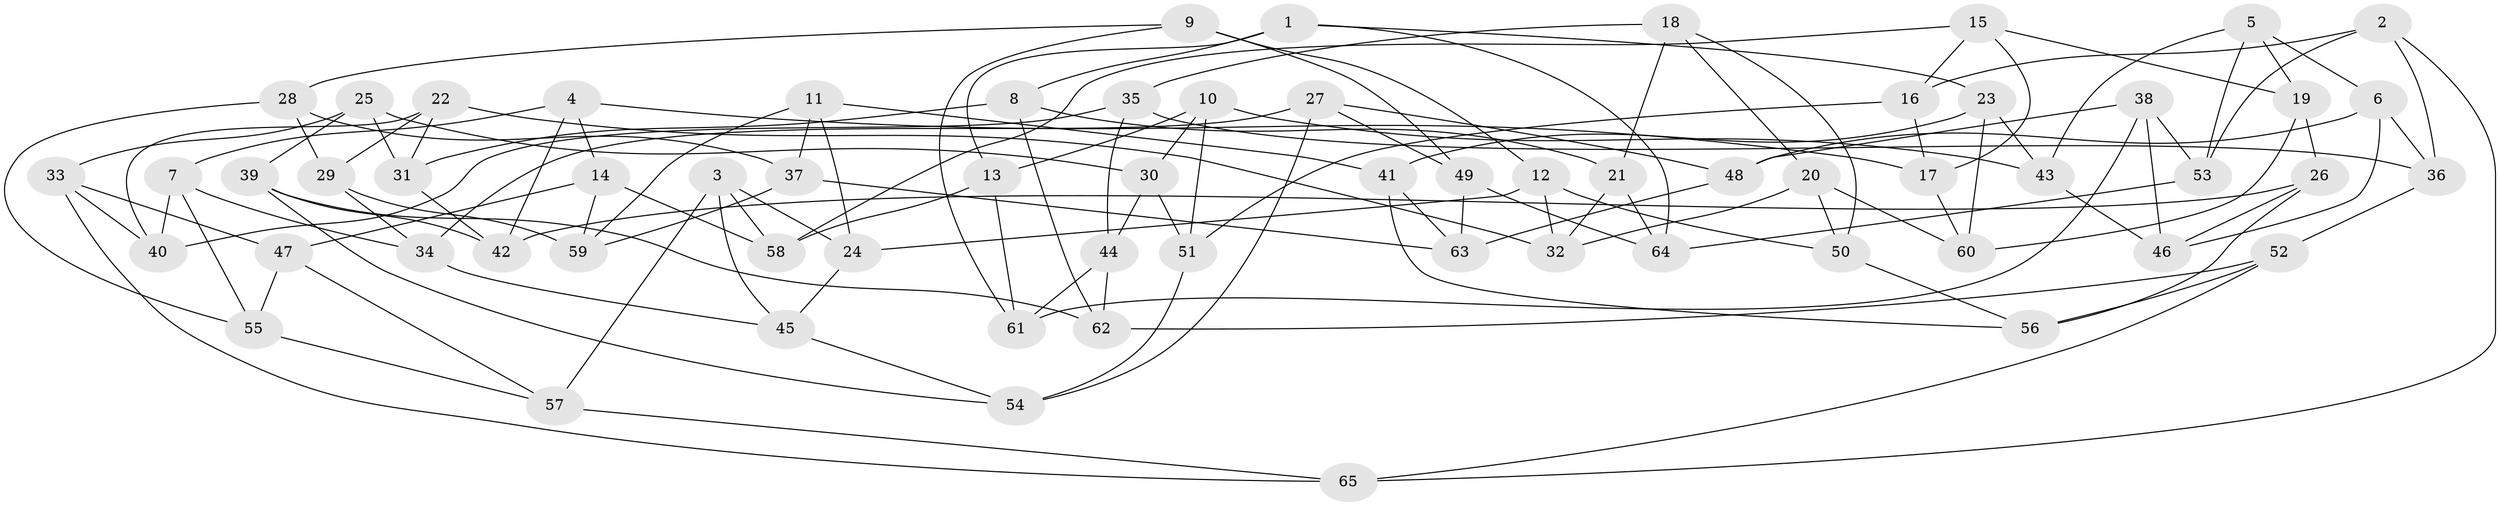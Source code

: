 // Generated by graph-tools (version 1.1) at 2025/02/03/09/25 03:02:58]
// undirected, 65 vertices, 130 edges
graph export_dot {
graph [start="1"]
  node [color=gray90,style=filled];
  1;
  2;
  3;
  4;
  5;
  6;
  7;
  8;
  9;
  10;
  11;
  12;
  13;
  14;
  15;
  16;
  17;
  18;
  19;
  20;
  21;
  22;
  23;
  24;
  25;
  26;
  27;
  28;
  29;
  30;
  31;
  32;
  33;
  34;
  35;
  36;
  37;
  38;
  39;
  40;
  41;
  42;
  43;
  44;
  45;
  46;
  47;
  48;
  49;
  50;
  51;
  52;
  53;
  54;
  55;
  56;
  57;
  58;
  59;
  60;
  61;
  62;
  63;
  64;
  65;
  1 -- 8;
  1 -- 23;
  1 -- 13;
  1 -- 64;
  2 -- 36;
  2 -- 16;
  2 -- 65;
  2 -- 53;
  3 -- 45;
  3 -- 57;
  3 -- 24;
  3 -- 58;
  4 -- 17;
  4 -- 7;
  4 -- 42;
  4 -- 14;
  5 -- 6;
  5 -- 43;
  5 -- 53;
  5 -- 19;
  6 -- 36;
  6 -- 48;
  6 -- 46;
  7 -- 34;
  7 -- 55;
  7 -- 40;
  8 -- 62;
  8 -- 31;
  8 -- 21;
  9 -- 61;
  9 -- 12;
  9 -- 28;
  9 -- 49;
  10 -- 51;
  10 -- 43;
  10 -- 30;
  10 -- 13;
  11 -- 37;
  11 -- 59;
  11 -- 41;
  11 -- 24;
  12 -- 32;
  12 -- 24;
  12 -- 50;
  13 -- 61;
  13 -- 58;
  14 -- 47;
  14 -- 58;
  14 -- 59;
  15 -- 17;
  15 -- 16;
  15 -- 19;
  15 -- 58;
  16 -- 51;
  16 -- 17;
  17 -- 60;
  18 -- 20;
  18 -- 35;
  18 -- 21;
  18 -- 50;
  19 -- 60;
  19 -- 26;
  20 -- 32;
  20 -- 50;
  20 -- 60;
  21 -- 64;
  21 -- 32;
  22 -- 32;
  22 -- 31;
  22 -- 40;
  22 -- 29;
  23 -- 43;
  23 -- 60;
  23 -- 41;
  24 -- 45;
  25 -- 39;
  25 -- 31;
  25 -- 30;
  25 -- 33;
  26 -- 56;
  26 -- 42;
  26 -- 46;
  27 -- 48;
  27 -- 54;
  27 -- 49;
  27 -- 34;
  28 -- 29;
  28 -- 37;
  28 -- 55;
  29 -- 34;
  29 -- 59;
  30 -- 44;
  30 -- 51;
  31 -- 42;
  33 -- 40;
  33 -- 47;
  33 -- 65;
  34 -- 45;
  35 -- 36;
  35 -- 44;
  35 -- 40;
  36 -- 52;
  37 -- 63;
  37 -- 59;
  38 -- 61;
  38 -- 53;
  38 -- 46;
  38 -- 48;
  39 -- 62;
  39 -- 42;
  39 -- 54;
  41 -- 63;
  41 -- 56;
  43 -- 46;
  44 -- 61;
  44 -- 62;
  45 -- 54;
  47 -- 55;
  47 -- 57;
  48 -- 63;
  49 -- 63;
  49 -- 64;
  50 -- 56;
  51 -- 54;
  52 -- 65;
  52 -- 62;
  52 -- 56;
  53 -- 64;
  55 -- 57;
  57 -- 65;
}
